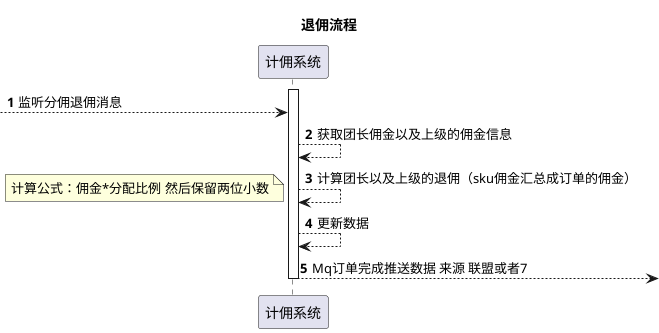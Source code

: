 @startuml
autonumber

title 退佣流程

activate 计佣系统

[--> 计佣系统: 监听分佣退佣消息


计佣系统-->计佣系统:获取团长佣金以及上级的佣金信息

计佣系统-->计佣系统:计算团长以及上级的退佣（sku佣金汇总成订单的佣金）

note left
计算公式：佣金*分配比例 然后保留两位小数
end note

计佣系统-->计佣系统:更新数据

计佣系统-->]:Mq订单完成推送数据 来源 联盟或者7

deactivate 计佣系统


@enduml